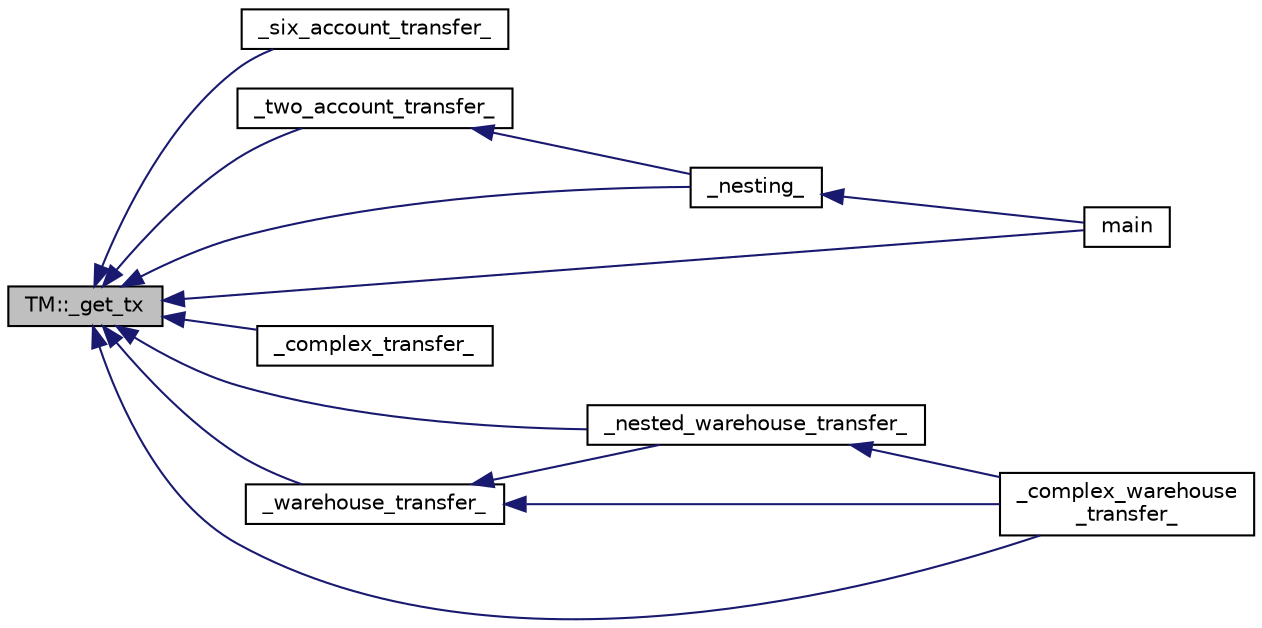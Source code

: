 digraph "TM::_get_tx"
{
  edge [fontname="Helvetica",fontsize="10",labelfontname="Helvetica",labelfontsize="10"];
  node [fontname="Helvetica",fontsize="10",shape=record];
  rankdir="LR";
  Node1 [label="TM::_get_tx",height=0.2,width=0.4,color="black", fillcolor="grey75", style="filled", fontcolor="black"];
  Node1 -> Node2 [dir="back",color="midnightblue",fontsize="10",style="solid"];
  Node2 [label="_six_account_transfer_",height=0.2,width=0.4,color="black", fillcolor="white", style="filled",URL="$main_8cpp.html#a944b67b9489cc68c8eac66d42f4515ec",tooltip="six_account_transfer function, takes six std::shared_ptr<OSTM> pointer, the Transaction manager..."];
  Node1 -> Node3 [dir="back",color="midnightblue",fontsize="10",style="solid"];
  Node3 [label="_two_account_transfer_",height=0.2,width=0.4,color="black", fillcolor="white", style="filled",URL="$main_8cpp.html#a83aef8c5b69afef4e38d14c17fe782b3",tooltip="two_account_transfer function, takes two std::shared_ptr<OSTM> pointer, the Transaction manager..."];
  Node3 -> Node4 [dir="back",color="midnightblue",fontsize="10",style="solid"];
  Node4 [label="_nesting_",height=0.2,width=0.4,color="black", fillcolor="white", style="filled",URL="$main_8cpp.html#a5675cb594d74aa1bf5e80233370ffd81",tooltip="nesting function, takes two std::shared_ptr<OSTM> pointer, the Transaction manager, and the amount to use in the transaction and transfer the _amount value from one account to the another account This function create nested transactions inside the transaction, and call other function to nesting the transaction as well "];
  Node4 -> Node5 [dir="back",color="midnightblue",fontsize="10",style="solid"];
  Node5 [label="main",height=0.2,width=0.4,color="black", fillcolor="white", style="filled",URL="$main_8cpp.html#a840291bc02cba5474a4cb46a9b9566fe"];
  Node1 -> Node4 [dir="back",color="midnightblue",fontsize="10",style="solid"];
  Node1 -> Node6 [dir="back",color="midnightblue",fontsize="10",style="solid"];
  Node6 [label="_complex_transfer_",height=0.2,width=0.4,color="black", fillcolor="white", style="filled",URL="$main_8cpp.html#a0099d241c74532abfb1baae50a52da52",tooltip="complex_transfer function, takes two std::shared_ptr<OSTM> pointer, a vector of std::shared_ptr<OSTM>..."];
  Node1 -> Node7 [dir="back",color="midnightblue",fontsize="10",style="solid"];
  Node7 [label="_warehouse_transfer_",height=0.2,width=0.4,color="black", fillcolor="white", style="filled",URL="$main_8cpp.html#a1c170f18aac9dbb8aba1ad2f7e4619cc",tooltip="warehouse_transfer function, takes two std::shared_ptr<OSTM> pointer, the Transaction manager..."];
  Node7 -> Node8 [dir="back",color="midnightblue",fontsize="10",style="solid"];
  Node8 [label="_nested_warehouse_transfer_",height=0.2,width=0.4,color="black", fillcolor="white", style="filled",URL="$main_8cpp.html#a52fcb0d50c67be8cd20f2aca338683c7",tooltip="nested_warehouse_transfer function, takes three std::shared_ptr<OSTM> pointer, the Transaction manage..."];
  Node8 -> Node9 [dir="back",color="midnightblue",fontsize="10",style="solid"];
  Node9 [label="_complex_warehouse\l_transfer_",height=0.2,width=0.4,color="black", fillcolor="white", style="filled",URL="$main_8cpp.html#a12500f2bcc3c3bb8ad7dd9d74c1637d1"];
  Node7 -> Node9 [dir="back",color="midnightblue",fontsize="10",style="solid"];
  Node1 -> Node8 [dir="back",color="midnightblue",fontsize="10",style="solid"];
  Node1 -> Node9 [dir="back",color="midnightblue",fontsize="10",style="solid"];
  Node1 -> Node5 [dir="back",color="midnightblue",fontsize="10",style="solid"];
}
